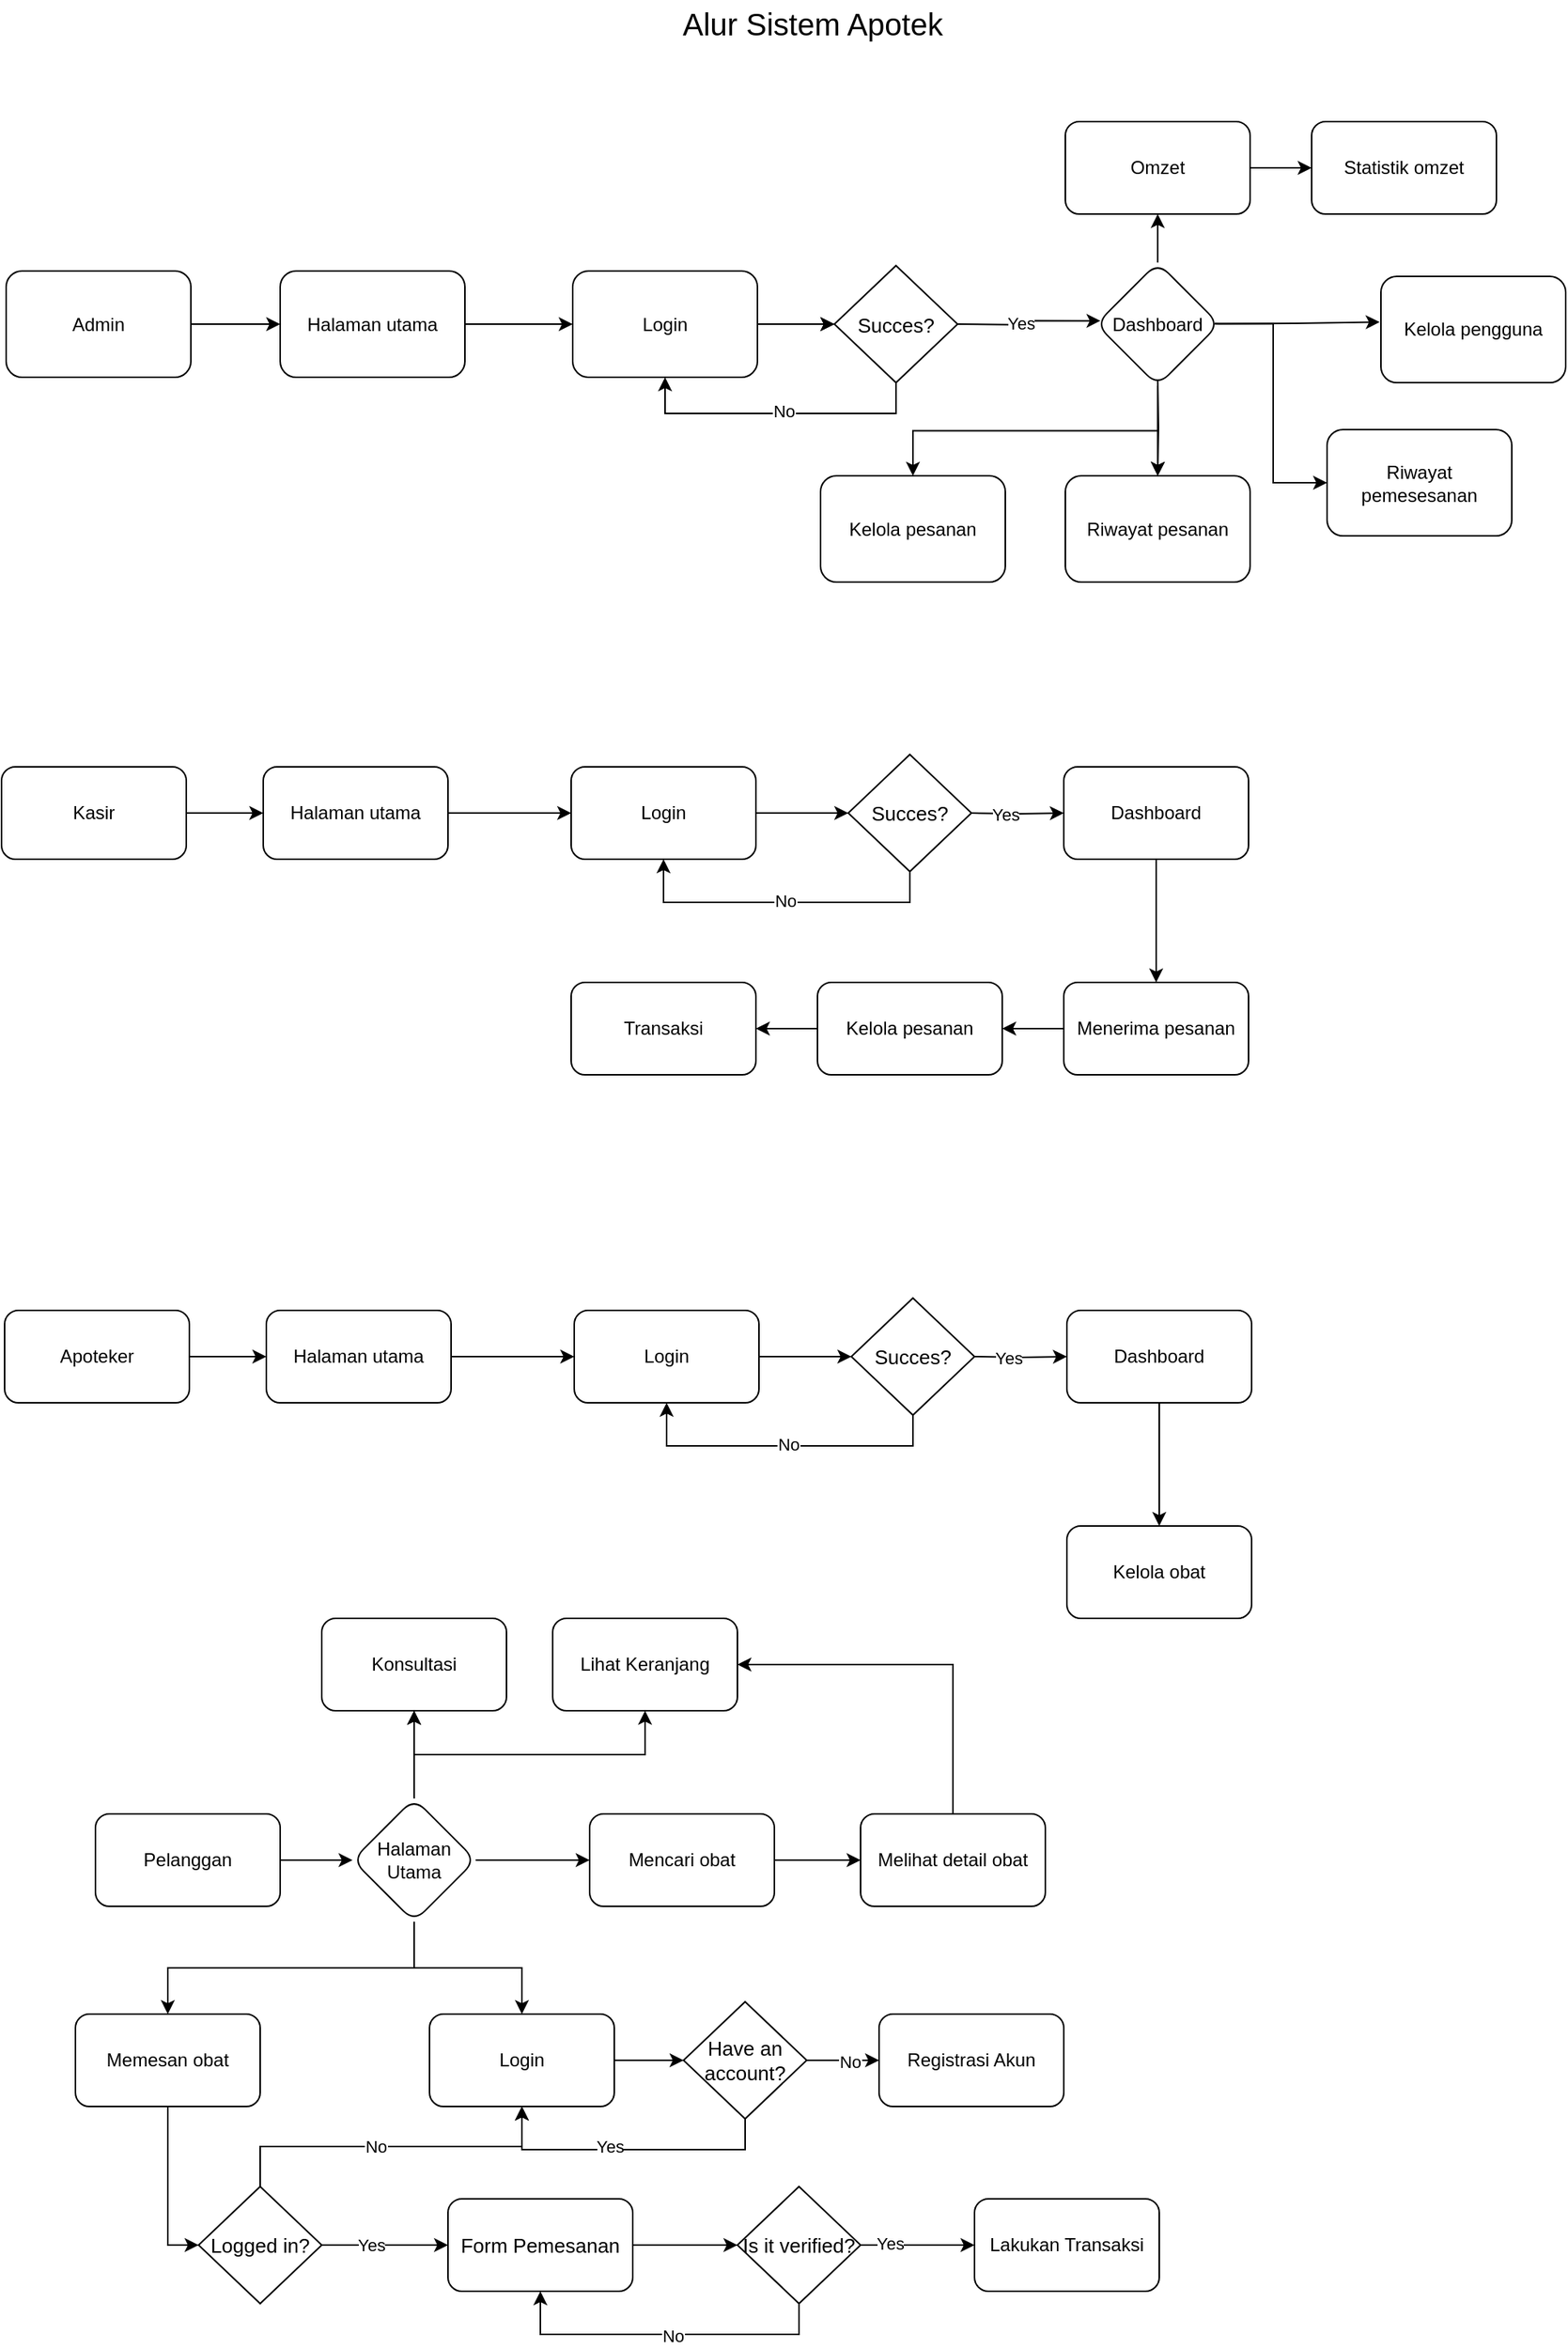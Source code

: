 <mxfile version="26.0.6" pages="2">
  <diagram name="Alur" id="_Fkrum8pg4EQ_HvpVhEx">
    <mxGraphModel dx="955" dy="514" grid="1" gridSize="10" guides="1" tooltips="1" connect="1" arrows="1" fold="1" page="1" pageScale="1" pageWidth="827" pageHeight="1169" math="0" shadow="0">
      <root>
        <mxCell id="0" />
        <mxCell id="1" parent="0" />
        <mxCell id="c4pV2w5xUXXaj8woZwIx-7" value="" style="edgeStyle=orthogonalEdgeStyle;rounded=0;orthogonalLoop=1;jettySize=auto;html=1;" parent="1" source="c4pV2w5xUXXaj8woZwIx-5" target="c4pV2w5xUXXaj8woZwIx-6" edge="1">
          <mxGeometry relative="1" as="geometry" />
        </mxCell>
        <mxCell id="c4pV2w5xUXXaj8woZwIx-5" value="Admin" style="rounded=1;whiteSpace=wrap;html=1;" parent="1" vertex="1">
          <mxGeometry x="307" y="206" width="120" height="69" as="geometry" />
        </mxCell>
        <mxCell id="c4pV2w5xUXXaj8woZwIx-9" value="" style="edgeStyle=orthogonalEdgeStyle;rounded=0;orthogonalLoop=1;jettySize=auto;html=1;" parent="1" source="c4pV2w5xUXXaj8woZwIx-6" target="c4pV2w5xUXXaj8woZwIx-8" edge="1">
          <mxGeometry relative="1" as="geometry" />
        </mxCell>
        <mxCell id="c4pV2w5xUXXaj8woZwIx-6" value="Halaman utama" style="rounded=1;whiteSpace=wrap;html=1;" parent="1" vertex="1">
          <mxGeometry x="485" y="206" width="120" height="69" as="geometry" />
        </mxCell>
        <mxCell id="c4pV2w5xUXXaj8woZwIx-13" value="" style="edgeStyle=orthogonalEdgeStyle;rounded=0;orthogonalLoop=1;jettySize=auto;html=1;" parent="1" source="c4pV2w5xUXXaj8woZwIx-8" edge="1">
          <mxGeometry relative="1" as="geometry">
            <mxPoint x="845" y="240.5" as="targetPoint" />
          </mxGeometry>
        </mxCell>
        <mxCell id="BGnhBuN1qmybA8xWEHZN-31" value="" style="edgeStyle=orthogonalEdgeStyle;rounded=0;orthogonalLoop=1;jettySize=auto;html=1;entryX=0;entryY=0.5;entryDx=0;entryDy=0;entryPerimeter=0;" parent="1" source="c4pV2w5xUXXaj8woZwIx-8" target="BGnhBuN1qmybA8xWEHZN-39" edge="1">
          <mxGeometry relative="1" as="geometry">
            <mxPoint x="845" y="240.5" as="targetPoint" />
          </mxGeometry>
        </mxCell>
        <mxCell id="c4pV2w5xUXXaj8woZwIx-8" value="Login" style="whiteSpace=wrap;html=1;rounded=1;" parent="1" vertex="1">
          <mxGeometry x="675" y="206" width="120" height="69" as="geometry" />
        </mxCell>
        <mxCell id="c4pV2w5xUXXaj8woZwIx-23" style="edgeStyle=orthogonalEdgeStyle;rounded=0;orthogonalLoop=1;jettySize=auto;html=1;exitX=0.5;exitY=1;exitDx=0;exitDy=0;entryX=0.5;entryY=1;entryDx=0;entryDy=0;exitPerimeter=0;" parent="1" source="BGnhBuN1qmybA8xWEHZN-39" target="c4pV2w5xUXXaj8woZwIx-8" edge="1">
          <mxGeometry relative="1" as="geometry">
            <mxPoint x="885" y="285" as="sourcePoint" />
          </mxGeometry>
        </mxCell>
        <mxCell id="c4pV2w5xUXXaj8woZwIx-24" value="No" style="edgeLabel;html=1;align=center;verticalAlign=middle;resizable=0;points=[];" parent="c4pV2w5xUXXaj8woZwIx-23" vertex="1" connectable="0">
          <mxGeometry x="-0.035" y="-2" relative="1" as="geometry">
            <mxPoint as="offset" />
          </mxGeometry>
        </mxCell>
        <mxCell id="c4pV2w5xUXXaj8woZwIx-26" value="" style="edgeStyle=orthogonalEdgeStyle;rounded=0;orthogonalLoop=1;jettySize=auto;html=1;entryX=0.035;entryY=0.473;entryDx=0;entryDy=0;entryPerimeter=0;" parent="1" target="BGnhBuN1qmybA8xWEHZN-42" edge="1">
          <mxGeometry relative="1" as="geometry">
            <mxPoint x="925" y="240.5" as="sourcePoint" />
            <mxPoint x="995" y="240.5" as="targetPoint" />
          </mxGeometry>
        </mxCell>
        <mxCell id="c4pV2w5xUXXaj8woZwIx-29" value="Yes" style="edgeLabel;html=1;align=center;verticalAlign=middle;resizable=0;points=[];" parent="c4pV2w5xUXXaj8woZwIx-26" vertex="1" connectable="0">
          <mxGeometry x="-0.153" y="1" relative="1" as="geometry">
            <mxPoint as="offset" />
          </mxGeometry>
        </mxCell>
        <mxCell id="c4pV2w5xUXXaj8woZwIx-28" value="" style="edgeStyle=orthogonalEdgeStyle;rounded=0;orthogonalLoop=1;jettySize=auto;html=1;exitX=0.5;exitY=1;exitDx=0;exitDy=0;entryX=0.5;entryY=0;entryDx=0;entryDy=0;" parent="1" target="c4pV2w5xUXXaj8woZwIx-27" edge="1">
          <mxGeometry relative="1" as="geometry">
            <mxPoint x="1055" y="275" as="sourcePoint" />
            <mxPoint x="1127" y="346" as="targetPoint" />
          </mxGeometry>
        </mxCell>
        <mxCell id="BGnhBuN1qmybA8xWEHZN-23" style="edgeStyle=orthogonalEdgeStyle;rounded=0;orthogonalLoop=1;jettySize=auto;html=1;exitX=0.963;exitY=0.496;exitDx=0;exitDy=0;entryX=-0.007;entryY=0.429;entryDx=0;entryDy=0;entryPerimeter=0;exitPerimeter=0;" parent="1" source="BGnhBuN1qmybA8xWEHZN-42" target="BGnhBuN1qmybA8xWEHZN-24" edge="1">
          <mxGeometry relative="1" as="geometry">
            <mxPoint x="935" y="359" as="targetPoint" />
            <mxPoint x="995" y="257.75" as="sourcePoint" />
            <Array as="points">
              <mxPoint x="1095" y="240" />
              <mxPoint x="1144" y="240" />
              <mxPoint x="1144" y="241" />
            </Array>
          </mxGeometry>
        </mxCell>
        <mxCell id="BGnhBuN1qmybA8xWEHZN-26" value="" style="edgeStyle=orthogonalEdgeStyle;rounded=0;orthogonalLoop=1;jettySize=auto;html=1;exitX=0.5;exitY=0;exitDx=0;exitDy=0;" parent="1" source="BGnhBuN1qmybA8xWEHZN-42" target="BGnhBuN1qmybA8xWEHZN-25" edge="1">
          <mxGeometry relative="1" as="geometry">
            <mxPoint x="1115" y="240.5" as="sourcePoint" />
          </mxGeometry>
        </mxCell>
        <mxCell id="BGnhBuN1qmybA8xWEHZN-29" value="" style="edgeStyle=orthogonalEdgeStyle;rounded=0;orthogonalLoop=1;jettySize=auto;html=1;exitX=1;exitY=0.5;exitDx=0;exitDy=0;" parent="1" source="BGnhBuN1qmybA8xWEHZN-25" target="BGnhBuN1qmybA8xWEHZN-28" edge="1">
          <mxGeometry relative="1" as="geometry">
            <mxPoint x="1115" y="240.5" as="sourcePoint" />
          </mxGeometry>
        </mxCell>
        <mxCell id="c4pV2w5xUXXaj8woZwIx-27" value="Riwayat pesanan" style="rounded=1;whiteSpace=wrap;html=1;" parent="1" vertex="1">
          <mxGeometry x="995" y="339" width="120" height="69" as="geometry" />
        </mxCell>
        <mxCell id="c4pV2w5xUXXaj8woZwIx-48" value="Alur Sistem Apotek" style="text;html=1;align=center;verticalAlign=middle;whiteSpace=wrap;rounded=0;fontSize=20;" parent="1" vertex="1">
          <mxGeometry x="728" y="30" width="206" height="30" as="geometry" />
        </mxCell>
        <mxCell id="BGnhBuN1qmybA8xWEHZN-3" value="" style="edgeStyle=orthogonalEdgeStyle;rounded=0;orthogonalLoop=1;jettySize=auto;html=1;" parent="1" source="BGnhBuN1qmybA8xWEHZN-1" target="BGnhBuN1qmybA8xWEHZN-2" edge="1">
          <mxGeometry relative="1" as="geometry" />
        </mxCell>
        <mxCell id="BGnhBuN1qmybA8xWEHZN-1" value="Kasir" style="rounded=1;whiteSpace=wrap;html=1;" parent="1" vertex="1">
          <mxGeometry x="304" y="528" width="120" height="60" as="geometry" />
        </mxCell>
        <mxCell id="BGnhBuN1qmybA8xWEHZN-5" value="" style="edgeStyle=orthogonalEdgeStyle;rounded=0;orthogonalLoop=1;jettySize=auto;html=1;" parent="1" source="BGnhBuN1qmybA8xWEHZN-2" target="BGnhBuN1qmybA8xWEHZN-4" edge="1">
          <mxGeometry relative="1" as="geometry" />
        </mxCell>
        <mxCell id="BGnhBuN1qmybA8xWEHZN-2" value="Halaman utama" style="rounded=1;whiteSpace=wrap;html=1;" parent="1" vertex="1">
          <mxGeometry x="474" y="528" width="120" height="60" as="geometry" />
        </mxCell>
        <mxCell id="BGnhBuN1qmybA8xWEHZN-9" value="" style="edgeStyle=orthogonalEdgeStyle;rounded=0;orthogonalLoop=1;jettySize=auto;html=1;" parent="1" source="BGnhBuN1qmybA8xWEHZN-4" edge="1">
          <mxGeometry relative="1" as="geometry">
            <mxPoint x="854" y="558" as="targetPoint" />
          </mxGeometry>
        </mxCell>
        <mxCell id="BGnhBuN1qmybA8xWEHZN-4" value="Login" style="rounded=1;whiteSpace=wrap;html=1;" parent="1" vertex="1">
          <mxGeometry x="674" y="528" width="120" height="60" as="geometry" />
        </mxCell>
        <mxCell id="BGnhBuN1qmybA8xWEHZN-10" style="edgeStyle=orthogonalEdgeStyle;rounded=0;orthogonalLoop=1;jettySize=auto;html=1;exitX=0.5;exitY=1;exitDx=0;exitDy=0;entryX=0.5;entryY=1;entryDx=0;entryDy=0;exitPerimeter=0;" parent="1" source="BGnhBuN1qmybA8xWEHZN-37" target="BGnhBuN1qmybA8xWEHZN-4" edge="1">
          <mxGeometry relative="1" as="geometry">
            <mxPoint x="894" y="598" as="sourcePoint" />
          </mxGeometry>
        </mxCell>
        <mxCell id="BGnhBuN1qmybA8xWEHZN-11" value="No" style="edgeLabel;html=1;align=center;verticalAlign=middle;resizable=0;points=[];" parent="BGnhBuN1qmybA8xWEHZN-10" vertex="1" connectable="0">
          <mxGeometry x="-0.024" y="-1" relative="1" as="geometry">
            <mxPoint as="offset" />
          </mxGeometry>
        </mxCell>
        <mxCell id="BGnhBuN1qmybA8xWEHZN-13" value="" style="edgeStyle=orthogonalEdgeStyle;rounded=0;orthogonalLoop=1;jettySize=auto;html=1;" parent="1" target="BGnhBuN1qmybA8xWEHZN-12" edge="1">
          <mxGeometry relative="1" as="geometry">
            <mxPoint x="934" y="558" as="sourcePoint" />
          </mxGeometry>
        </mxCell>
        <mxCell id="BGnhBuN1qmybA8xWEHZN-22" value="Yes" style="edgeLabel;html=1;align=center;verticalAlign=middle;resizable=0;points=[];" parent="BGnhBuN1qmybA8xWEHZN-13" vertex="1" connectable="0">
          <mxGeometry x="-0.267" relative="1" as="geometry">
            <mxPoint as="offset" />
          </mxGeometry>
        </mxCell>
        <mxCell id="BGnhBuN1qmybA8xWEHZN-15" value="" style="edgeStyle=orthogonalEdgeStyle;rounded=0;orthogonalLoop=1;jettySize=auto;html=1;" parent="1" source="BGnhBuN1qmybA8xWEHZN-12" target="BGnhBuN1qmybA8xWEHZN-14" edge="1">
          <mxGeometry relative="1" as="geometry" />
        </mxCell>
        <mxCell id="BGnhBuN1qmybA8xWEHZN-12" value="Dashboard" style="whiteSpace=wrap;html=1;rounded=1;" parent="1" vertex="1">
          <mxGeometry x="994" y="528" width="120" height="60" as="geometry" />
        </mxCell>
        <mxCell id="BGnhBuN1qmybA8xWEHZN-19" style="edgeStyle=orthogonalEdgeStyle;rounded=0;orthogonalLoop=1;jettySize=auto;html=1;exitX=0;exitY=0.5;exitDx=0;exitDy=0;entryX=1;entryY=0.5;entryDx=0;entryDy=0;" parent="1" source="BGnhBuN1qmybA8xWEHZN-14" target="BGnhBuN1qmybA8xWEHZN-16" edge="1">
          <mxGeometry relative="1" as="geometry" />
        </mxCell>
        <mxCell id="BGnhBuN1qmybA8xWEHZN-14" value="Menerima pesanan" style="rounded=1;whiteSpace=wrap;html=1;" parent="1" vertex="1">
          <mxGeometry x="994" y="668" width="120" height="60" as="geometry" />
        </mxCell>
        <mxCell id="BGnhBuN1qmybA8xWEHZN-21" value="" style="edgeStyle=orthogonalEdgeStyle;rounded=0;orthogonalLoop=1;jettySize=auto;html=1;" parent="1" source="BGnhBuN1qmybA8xWEHZN-16" target="BGnhBuN1qmybA8xWEHZN-20" edge="1">
          <mxGeometry relative="1" as="geometry" />
        </mxCell>
        <mxCell id="BGnhBuN1qmybA8xWEHZN-16" value="Kelola pesanan" style="rounded=1;whiteSpace=wrap;html=1;" parent="1" vertex="1">
          <mxGeometry x="834" y="668" width="120" height="60" as="geometry" />
        </mxCell>
        <mxCell id="BGnhBuN1qmybA8xWEHZN-20" value="Transaksi" style="whiteSpace=wrap;html=1;rounded=1;" parent="1" vertex="1">
          <mxGeometry x="674" y="668" width="120" height="60" as="geometry" />
        </mxCell>
        <mxCell id="BGnhBuN1qmybA8xWEHZN-24" value="Kelola pengguna" style="rounded=1;whiteSpace=wrap;html=1;" parent="1" vertex="1">
          <mxGeometry x="1200" y="209.5" width="120" height="69" as="geometry" />
        </mxCell>
        <mxCell id="BGnhBuN1qmybA8xWEHZN-25" value="Omzet" style="whiteSpace=wrap;html=1;rounded=1;" parent="1" vertex="1">
          <mxGeometry x="995" y="109" width="120" height="60" as="geometry" />
        </mxCell>
        <mxCell id="BGnhBuN1qmybA8xWEHZN-28" value="Statistik omzet" style="whiteSpace=wrap;html=1;rounded=1;" parent="1" vertex="1">
          <mxGeometry x="1155" y="109" width="120" height="60" as="geometry" />
        </mxCell>
        <mxCell id="BGnhBuN1qmybA8xWEHZN-37" value="Succes?" style="strokeWidth=1;html=1;shape=mxgraph.flowchart.decision;whiteSpace=wrap;fontSize=13;" parent="1" vertex="1">
          <mxGeometry x="854" y="520" width="80" height="76" as="geometry" />
        </mxCell>
        <mxCell id="BGnhBuN1qmybA8xWEHZN-39" value="Succes?" style="strokeWidth=1;html=1;shape=mxgraph.flowchart.decision;whiteSpace=wrap;fontSize=13;" parent="1" vertex="1">
          <mxGeometry x="845" y="202.5" width="80" height="76" as="geometry" />
        </mxCell>
        <mxCell id="pzpY5ONRuiN9DR8s5MaT-17" style="rounded=0;orthogonalLoop=1;jettySize=auto;html=1;exitX=0.964;exitY=0.497;exitDx=0;exitDy=0;entryX=0;entryY=0.5;entryDx=0;entryDy=0;edgeStyle=orthogonalEdgeStyle;exitPerimeter=0;" parent="1" source="BGnhBuN1qmybA8xWEHZN-42" target="pzpY5ONRuiN9DR8s5MaT-16" edge="1">
          <mxGeometry relative="1" as="geometry" />
        </mxCell>
        <mxCell id="_qlOW4NxHMYJ8Wm-HZpm-49" value="" style="edgeStyle=orthogonalEdgeStyle;rounded=0;orthogonalLoop=1;jettySize=auto;html=1;" edge="1" parent="1" source="BGnhBuN1qmybA8xWEHZN-42" target="c4pV2w5xUXXaj8woZwIx-27">
          <mxGeometry relative="1" as="geometry" />
        </mxCell>
        <mxCell id="_qlOW4NxHMYJ8Wm-HZpm-51" style="edgeStyle=orthogonalEdgeStyle;rounded=0;orthogonalLoop=1;jettySize=auto;html=1;exitX=0.5;exitY=1;exitDx=0;exitDy=0;entryX=0.5;entryY=0;entryDx=0;entryDy=0;" edge="1" parent="1" source="BGnhBuN1qmybA8xWEHZN-42" target="_qlOW4NxHMYJ8Wm-HZpm-50">
          <mxGeometry relative="1" as="geometry" />
        </mxCell>
        <mxCell id="BGnhBuN1qmybA8xWEHZN-42" value="Dashboard" style="rhombus;whiteSpace=wrap;html=1;rounded=1;" parent="1" vertex="1">
          <mxGeometry x="1015" y="200.5" width="80" height="80" as="geometry" />
        </mxCell>
        <mxCell id="BGnhBuN1qmybA8xWEHZN-44" value="" style="edgeStyle=orthogonalEdgeStyle;rounded=0;orthogonalLoop=1;jettySize=auto;html=1;" parent="1" source="BGnhBuN1qmybA8xWEHZN-45" target="BGnhBuN1qmybA8xWEHZN-47" edge="1">
          <mxGeometry relative="1" as="geometry" />
        </mxCell>
        <mxCell id="BGnhBuN1qmybA8xWEHZN-45" value="Apoteker" style="rounded=1;whiteSpace=wrap;html=1;" parent="1" vertex="1">
          <mxGeometry x="306" y="881" width="120" height="60" as="geometry" />
        </mxCell>
        <mxCell id="BGnhBuN1qmybA8xWEHZN-46" value="" style="edgeStyle=orthogonalEdgeStyle;rounded=0;orthogonalLoop=1;jettySize=auto;html=1;" parent="1" source="BGnhBuN1qmybA8xWEHZN-47" target="BGnhBuN1qmybA8xWEHZN-49" edge="1">
          <mxGeometry relative="1" as="geometry" />
        </mxCell>
        <mxCell id="BGnhBuN1qmybA8xWEHZN-47" value="Halaman utama" style="rounded=1;whiteSpace=wrap;html=1;" parent="1" vertex="1">
          <mxGeometry x="476" y="881" width="120" height="60" as="geometry" />
        </mxCell>
        <mxCell id="BGnhBuN1qmybA8xWEHZN-48" value="" style="edgeStyle=orthogonalEdgeStyle;rounded=0;orthogonalLoop=1;jettySize=auto;html=1;" parent="1" source="BGnhBuN1qmybA8xWEHZN-49" edge="1">
          <mxGeometry relative="1" as="geometry">
            <mxPoint x="856" y="911" as="targetPoint" />
          </mxGeometry>
        </mxCell>
        <mxCell id="BGnhBuN1qmybA8xWEHZN-49" value="Login" style="rounded=1;whiteSpace=wrap;html=1;" parent="1" vertex="1">
          <mxGeometry x="676" y="881" width="120" height="60" as="geometry" />
        </mxCell>
        <mxCell id="BGnhBuN1qmybA8xWEHZN-50" style="edgeStyle=orthogonalEdgeStyle;rounded=0;orthogonalLoop=1;jettySize=auto;html=1;exitX=0.5;exitY=1;exitDx=0;exitDy=0;entryX=0.5;entryY=1;entryDx=0;entryDy=0;exitPerimeter=0;" parent="1" source="BGnhBuN1qmybA8xWEHZN-61" target="BGnhBuN1qmybA8xWEHZN-49" edge="1">
          <mxGeometry relative="1" as="geometry">
            <mxPoint x="896" y="951" as="sourcePoint" />
          </mxGeometry>
        </mxCell>
        <mxCell id="BGnhBuN1qmybA8xWEHZN-51" value="No" style="edgeLabel;html=1;align=center;verticalAlign=middle;resizable=0;points=[];" parent="BGnhBuN1qmybA8xWEHZN-50" vertex="1" connectable="0">
          <mxGeometry x="-0.024" y="-1" relative="1" as="geometry">
            <mxPoint as="offset" />
          </mxGeometry>
        </mxCell>
        <mxCell id="BGnhBuN1qmybA8xWEHZN-52" value="" style="edgeStyle=orthogonalEdgeStyle;rounded=0;orthogonalLoop=1;jettySize=auto;html=1;" parent="1" target="BGnhBuN1qmybA8xWEHZN-55" edge="1">
          <mxGeometry relative="1" as="geometry">
            <mxPoint x="936" y="911" as="sourcePoint" />
          </mxGeometry>
        </mxCell>
        <mxCell id="BGnhBuN1qmybA8xWEHZN-53" value="Yes" style="edgeLabel;html=1;align=center;verticalAlign=middle;resizable=0;points=[];" parent="BGnhBuN1qmybA8xWEHZN-52" vertex="1" connectable="0">
          <mxGeometry x="-0.267" relative="1" as="geometry">
            <mxPoint as="offset" />
          </mxGeometry>
        </mxCell>
        <mxCell id="BGnhBuN1qmybA8xWEHZN-54" value="" style="edgeStyle=orthogonalEdgeStyle;rounded=0;orthogonalLoop=1;jettySize=auto;html=1;" parent="1" source="BGnhBuN1qmybA8xWEHZN-55" target="BGnhBuN1qmybA8xWEHZN-57" edge="1">
          <mxGeometry relative="1" as="geometry" />
        </mxCell>
        <mxCell id="BGnhBuN1qmybA8xWEHZN-55" value="Dashboard" style="whiteSpace=wrap;html=1;rounded=1;" parent="1" vertex="1">
          <mxGeometry x="996" y="881" width="120" height="60" as="geometry" />
        </mxCell>
        <mxCell id="BGnhBuN1qmybA8xWEHZN-57" value="Kelola obat" style="rounded=1;whiteSpace=wrap;html=1;" parent="1" vertex="1">
          <mxGeometry x="996" y="1021" width="120" height="60" as="geometry" />
        </mxCell>
        <mxCell id="BGnhBuN1qmybA8xWEHZN-61" value="Succes?" style="strokeWidth=1;html=1;shape=mxgraph.flowchart.decision;whiteSpace=wrap;fontSize=13;" parent="1" vertex="1">
          <mxGeometry x="856" y="873" width="80" height="76" as="geometry" />
        </mxCell>
        <mxCell id="pzpY5ONRuiN9DR8s5MaT-16" value="Riwayat pemesesanan" style="rounded=1;whiteSpace=wrap;html=1;" parent="1" vertex="1">
          <mxGeometry x="1165" y="309" width="120" height="69" as="geometry" />
        </mxCell>
        <mxCell id="_qlOW4NxHMYJ8Wm-HZpm-8" value="" style="rounded=0;orthogonalLoop=1;jettySize=auto;html=1;exitX=1;exitY=0.5;exitDx=0;exitDy=0;" edge="1" parent="1" source="_qlOW4NxHMYJ8Wm-HZpm-9" target="_qlOW4NxHMYJ8Wm-HZpm-19">
          <mxGeometry relative="1" as="geometry">
            <mxPoint x="520" y="1273" as="sourcePoint" />
          </mxGeometry>
        </mxCell>
        <mxCell id="_qlOW4NxHMYJ8Wm-HZpm-9" value="Pelanggan" style="rounded=1;whiteSpace=wrap;html=1;" vertex="1" parent="1">
          <mxGeometry x="365" y="1208" width="120" height="60" as="geometry" />
        </mxCell>
        <mxCell id="_qlOW4NxHMYJ8Wm-HZpm-10" value="" style="edgeStyle=orthogonalEdgeStyle;rounded=0;orthogonalLoop=1;jettySize=auto;html=1;exitX=1;exitY=0.5;exitDx=0;exitDy=0;" edge="1" parent="1" source="_qlOW4NxHMYJ8Wm-HZpm-19" target="_qlOW4NxHMYJ8Wm-HZpm-13">
          <mxGeometry relative="1" as="geometry">
            <mxPoint x="700" y="1273" as="sourcePoint" />
          </mxGeometry>
        </mxCell>
        <mxCell id="_qlOW4NxHMYJ8Wm-HZpm-11" value="" style="edgeStyle=orthogonalEdgeStyle;rounded=0;orthogonalLoop=1;jettySize=auto;html=1;exitX=0.5;exitY=0;exitDx=0;exitDy=0;" edge="1" parent="1" source="_qlOW4NxHMYJ8Wm-HZpm-19" target="_qlOW4NxHMYJ8Wm-HZpm-16">
          <mxGeometry relative="1" as="geometry">
            <mxPoint x="660" y="1233" as="sourcePoint" />
          </mxGeometry>
        </mxCell>
        <mxCell id="_qlOW4NxHMYJ8Wm-HZpm-12" value="" style="edgeStyle=orthogonalEdgeStyle;rounded=0;orthogonalLoop=1;jettySize=auto;html=1;" edge="1" parent="1" source="_qlOW4NxHMYJ8Wm-HZpm-13" target="_qlOW4NxHMYJ8Wm-HZpm-15">
          <mxGeometry relative="1" as="geometry" />
        </mxCell>
        <mxCell id="_qlOW4NxHMYJ8Wm-HZpm-13" value="Mencari obat" style="whiteSpace=wrap;html=1;rounded=1;" vertex="1" parent="1">
          <mxGeometry x="686" y="1208" width="120" height="60" as="geometry" />
        </mxCell>
        <mxCell id="_qlOW4NxHMYJ8Wm-HZpm-14" value="Memesan obat" style="rounded=1;whiteSpace=wrap;html=1;" vertex="1" parent="1">
          <mxGeometry x="352" y="1338" width="120" height="60" as="geometry" />
        </mxCell>
        <mxCell id="_qlOW4NxHMYJ8Wm-HZpm-47" style="edgeStyle=orthogonalEdgeStyle;rounded=0;orthogonalLoop=1;jettySize=auto;html=1;exitX=0.5;exitY=0;exitDx=0;exitDy=0;entryX=1;entryY=0.5;entryDx=0;entryDy=0;" edge="1" parent="1" source="_qlOW4NxHMYJ8Wm-HZpm-15" target="_qlOW4NxHMYJ8Wm-HZpm-46">
          <mxGeometry relative="1" as="geometry" />
        </mxCell>
        <mxCell id="_qlOW4NxHMYJ8Wm-HZpm-15" value="Melihat detail obat" style="rounded=1;whiteSpace=wrap;html=1;" vertex="1" parent="1">
          <mxGeometry x="862" y="1208" width="120" height="60" as="geometry" />
        </mxCell>
        <mxCell id="_qlOW4NxHMYJ8Wm-HZpm-16" value="Konsultasi" style="whiteSpace=wrap;html=1;rounded=1;" vertex="1" parent="1">
          <mxGeometry x="512" y="1081" width="120" height="60" as="geometry" />
        </mxCell>
        <mxCell id="_qlOW4NxHMYJ8Wm-HZpm-17" style="edgeStyle=orthogonalEdgeStyle;rounded=0;orthogonalLoop=1;jettySize=auto;html=1;exitX=0.5;exitY=1;exitDx=0;exitDy=0;entryX=0.5;entryY=0;entryDx=0;entryDy=0;" edge="1" parent="1" source="_qlOW4NxHMYJ8Wm-HZpm-19" target="_qlOW4NxHMYJ8Wm-HZpm-14">
          <mxGeometry relative="1" as="geometry" />
        </mxCell>
        <mxCell id="_qlOW4NxHMYJ8Wm-HZpm-18" style="edgeStyle=orthogonalEdgeStyle;rounded=0;orthogonalLoop=1;jettySize=auto;html=1;exitX=0.5;exitY=1;exitDx=0;exitDy=0;entryX=0.5;entryY=0;entryDx=0;entryDy=0;" edge="1" parent="1" source="_qlOW4NxHMYJ8Wm-HZpm-19" target="_qlOW4NxHMYJ8Wm-HZpm-28">
          <mxGeometry relative="1" as="geometry" />
        </mxCell>
        <mxCell id="_qlOW4NxHMYJ8Wm-HZpm-42" value="" style="edgeStyle=orthogonalEdgeStyle;rounded=0;orthogonalLoop=1;jettySize=auto;html=1;" edge="1" parent="1" source="_qlOW4NxHMYJ8Wm-HZpm-19" target="_qlOW4NxHMYJ8Wm-HZpm-16">
          <mxGeometry relative="1" as="geometry" />
        </mxCell>
        <mxCell id="_qlOW4NxHMYJ8Wm-HZpm-45" style="edgeStyle=orthogonalEdgeStyle;rounded=0;orthogonalLoop=1;jettySize=auto;html=1;exitX=0.5;exitY=0;exitDx=0;exitDy=0;entryX=0.5;entryY=1;entryDx=0;entryDy=0;" edge="1" parent="1" source="_qlOW4NxHMYJ8Wm-HZpm-19" target="_qlOW4NxHMYJ8Wm-HZpm-46">
          <mxGeometry relative="1" as="geometry">
            <mxPoint x="700" y="1150" as="targetPoint" />
          </mxGeometry>
        </mxCell>
        <mxCell id="_qlOW4NxHMYJ8Wm-HZpm-19" value="Halaman Utama" style="rhombus;whiteSpace=wrap;html=1;rounded=1;" vertex="1" parent="1">
          <mxGeometry x="532" y="1198" width="80" height="80" as="geometry" />
        </mxCell>
        <mxCell id="_qlOW4NxHMYJ8Wm-HZpm-20" value="" style="edgeStyle=orthogonalEdgeStyle;rounded=0;orthogonalLoop=1;jettySize=auto;html=1;" edge="1" parent="1" source="_qlOW4NxHMYJ8Wm-HZpm-24" target="_qlOW4NxHMYJ8Wm-HZpm-26">
          <mxGeometry relative="1" as="geometry" />
        </mxCell>
        <mxCell id="_qlOW4NxHMYJ8Wm-HZpm-21" value="Yes" style="edgeLabel;html=1;align=center;verticalAlign=middle;resizable=0;points=[];" vertex="1" connectable="0" parent="_qlOW4NxHMYJ8Wm-HZpm-20">
          <mxGeometry x="-0.232" relative="1" as="geometry">
            <mxPoint as="offset" />
          </mxGeometry>
        </mxCell>
        <mxCell id="_qlOW4NxHMYJ8Wm-HZpm-22" style="edgeStyle=orthogonalEdgeStyle;rounded=0;orthogonalLoop=1;jettySize=auto;html=1;exitX=0.5;exitY=0;exitDx=0;exitDy=0;exitPerimeter=0;entryX=0.5;entryY=1;entryDx=0;entryDy=0;" edge="1" parent="1" source="_qlOW4NxHMYJ8Wm-HZpm-24" target="_qlOW4NxHMYJ8Wm-HZpm-28">
          <mxGeometry relative="1" as="geometry" />
        </mxCell>
        <mxCell id="_qlOW4NxHMYJ8Wm-HZpm-23" value="No" style="edgeLabel;html=1;align=center;verticalAlign=middle;resizable=0;points=[];" vertex="1" connectable="0" parent="_qlOW4NxHMYJ8Wm-HZpm-22">
          <mxGeometry x="-0.093" relative="1" as="geometry">
            <mxPoint as="offset" />
          </mxGeometry>
        </mxCell>
        <mxCell id="_qlOW4NxHMYJ8Wm-HZpm-24" value="Logged in?" style="strokeWidth=1;html=1;shape=mxgraph.flowchart.decision;whiteSpace=wrap;fontSize=13;" vertex="1" parent="1">
          <mxGeometry x="432" y="1450" width="80" height="76" as="geometry" />
        </mxCell>
        <mxCell id="_qlOW4NxHMYJ8Wm-HZpm-25" style="edgeStyle=orthogonalEdgeStyle;rounded=0;orthogonalLoop=1;jettySize=auto;html=1;exitX=1;exitY=0.5;exitDx=0;exitDy=0;" edge="1" parent="1" source="_qlOW4NxHMYJ8Wm-HZpm-26" target="_qlOW4NxHMYJ8Wm-HZpm-40">
          <mxGeometry relative="1" as="geometry" />
        </mxCell>
        <mxCell id="_qlOW4NxHMYJ8Wm-HZpm-26" value="Form Pemesanan" style="rounded=1;whiteSpace=wrap;html=1;fontSize=13;strokeWidth=1;" vertex="1" parent="1">
          <mxGeometry x="594" y="1458" width="120" height="60" as="geometry" />
        </mxCell>
        <mxCell id="_qlOW4NxHMYJ8Wm-HZpm-27" style="edgeStyle=orthogonalEdgeStyle;rounded=0;orthogonalLoop=1;jettySize=auto;html=1;" edge="1" parent="1" source="_qlOW4NxHMYJ8Wm-HZpm-28" target="_qlOW4NxHMYJ8Wm-HZpm-33">
          <mxGeometry relative="1" as="geometry" />
        </mxCell>
        <mxCell id="_qlOW4NxHMYJ8Wm-HZpm-28" value="Login" style="rounded=1;whiteSpace=wrap;html=1;" vertex="1" parent="1">
          <mxGeometry x="582" y="1338" width="120" height="60" as="geometry" />
        </mxCell>
        <mxCell id="_qlOW4NxHMYJ8Wm-HZpm-29" style="edgeStyle=orthogonalEdgeStyle;rounded=0;orthogonalLoop=1;jettySize=auto;html=1;exitX=0.5;exitY=1;exitDx=0;exitDy=0;exitPerimeter=0;entryX=0.5;entryY=1;entryDx=0;entryDy=0;" edge="1" parent="1" source="_qlOW4NxHMYJ8Wm-HZpm-33" target="_qlOW4NxHMYJ8Wm-HZpm-28">
          <mxGeometry relative="1" as="geometry" />
        </mxCell>
        <mxCell id="_qlOW4NxHMYJ8Wm-HZpm-30" value="Yes" style="edgeLabel;html=1;align=center;verticalAlign=middle;resizable=0;points=[];" vertex="1" connectable="0" parent="_qlOW4NxHMYJ8Wm-HZpm-29">
          <mxGeometry x="0.12" y="-2" relative="1" as="geometry">
            <mxPoint as="offset" />
          </mxGeometry>
        </mxCell>
        <mxCell id="_qlOW4NxHMYJ8Wm-HZpm-31" style="edgeStyle=orthogonalEdgeStyle;rounded=0;orthogonalLoop=1;jettySize=auto;html=1;exitX=1;exitY=0.5;exitDx=0;exitDy=0;exitPerimeter=0;entryX=0;entryY=0.5;entryDx=0;entryDy=0;" edge="1" parent="1" source="_qlOW4NxHMYJ8Wm-HZpm-33" target="_qlOW4NxHMYJ8Wm-HZpm-34">
          <mxGeometry relative="1" as="geometry" />
        </mxCell>
        <mxCell id="_qlOW4NxHMYJ8Wm-HZpm-32" value="No" style="edgeLabel;html=1;align=center;verticalAlign=middle;resizable=0;points=[];" vertex="1" connectable="0" parent="_qlOW4NxHMYJ8Wm-HZpm-31">
          <mxGeometry x="0.181" y="-1" relative="1" as="geometry">
            <mxPoint as="offset" />
          </mxGeometry>
        </mxCell>
        <mxCell id="_qlOW4NxHMYJ8Wm-HZpm-33" value="Have an account?" style="strokeWidth=1;html=1;shape=mxgraph.flowchart.decision;whiteSpace=wrap;fontSize=13;" vertex="1" parent="1">
          <mxGeometry x="747" y="1330" width="80" height="76" as="geometry" />
        </mxCell>
        <mxCell id="_qlOW4NxHMYJ8Wm-HZpm-34" value="Registrasi Akun" style="rounded=1;whiteSpace=wrap;html=1;" vertex="1" parent="1">
          <mxGeometry x="874" y="1338" width="120" height="60" as="geometry" />
        </mxCell>
        <mxCell id="_qlOW4NxHMYJ8Wm-HZpm-35" style="edgeStyle=orthogonalEdgeStyle;rounded=0;orthogonalLoop=1;jettySize=auto;html=1;entryX=0;entryY=0.5;entryDx=0;entryDy=0;entryPerimeter=0;" edge="1" parent="1" source="_qlOW4NxHMYJ8Wm-HZpm-14" target="_qlOW4NxHMYJ8Wm-HZpm-24">
          <mxGeometry relative="1" as="geometry" />
        </mxCell>
        <mxCell id="_qlOW4NxHMYJ8Wm-HZpm-36" style="edgeStyle=orthogonalEdgeStyle;rounded=0;orthogonalLoop=1;jettySize=auto;html=1;exitX=1;exitY=0.5;exitDx=0;exitDy=0;exitPerimeter=0;entryX=0;entryY=0.5;entryDx=0;entryDy=0;" edge="1" parent="1" source="_qlOW4NxHMYJ8Wm-HZpm-40" target="_qlOW4NxHMYJ8Wm-HZpm-41">
          <mxGeometry relative="1" as="geometry" />
        </mxCell>
        <mxCell id="_qlOW4NxHMYJ8Wm-HZpm-37" value="Yes" style="edgeLabel;html=1;align=center;verticalAlign=middle;resizable=0;points=[];" vertex="1" connectable="0" parent="_qlOW4NxHMYJ8Wm-HZpm-36">
          <mxGeometry x="-0.498" y="1" relative="1" as="geometry">
            <mxPoint as="offset" />
          </mxGeometry>
        </mxCell>
        <mxCell id="_qlOW4NxHMYJ8Wm-HZpm-38" style="edgeStyle=orthogonalEdgeStyle;rounded=0;orthogonalLoop=1;jettySize=auto;html=1;exitX=0.5;exitY=1;exitDx=0;exitDy=0;exitPerimeter=0;entryX=0.5;entryY=1;entryDx=0;entryDy=0;" edge="1" parent="1" source="_qlOW4NxHMYJ8Wm-HZpm-40" target="_qlOW4NxHMYJ8Wm-HZpm-26">
          <mxGeometry relative="1" as="geometry" />
        </mxCell>
        <mxCell id="_qlOW4NxHMYJ8Wm-HZpm-39" value="No" style="edgeLabel;html=1;align=center;verticalAlign=middle;resizable=0;points=[];" vertex="1" connectable="0" parent="_qlOW4NxHMYJ8Wm-HZpm-38">
          <mxGeometry x="-0.051" y="1" relative="1" as="geometry">
            <mxPoint as="offset" />
          </mxGeometry>
        </mxCell>
        <mxCell id="_qlOW4NxHMYJ8Wm-HZpm-40" value="Is it verified?" style="strokeWidth=1;html=1;shape=mxgraph.flowchart.decision;whiteSpace=wrap;fontSize=13;" vertex="1" parent="1">
          <mxGeometry x="782" y="1450" width="80" height="76" as="geometry" />
        </mxCell>
        <mxCell id="_qlOW4NxHMYJ8Wm-HZpm-41" value="Lakukan Transaksi" style="rounded=1;whiteSpace=wrap;html=1;" vertex="1" parent="1">
          <mxGeometry x="936" y="1458" width="120" height="60" as="geometry" />
        </mxCell>
        <mxCell id="_qlOW4NxHMYJ8Wm-HZpm-46" value="Lihat Keranjang" style="whiteSpace=wrap;html=1;rounded=1;" vertex="1" parent="1">
          <mxGeometry x="662" y="1081" width="120" height="60" as="geometry" />
        </mxCell>
        <mxCell id="_qlOW4NxHMYJ8Wm-HZpm-50" value="Kelola pesanan" style="rounded=1;whiteSpace=wrap;html=1;" vertex="1" parent="1">
          <mxGeometry x="836" y="339" width="120" height="69" as="geometry" />
        </mxCell>
      </root>
    </mxGraphModel>
  </diagram>
  <diagram id="T923UlMqCt4WoTiWFbe0" name="Usecase">
    <mxGraphModel dx="778" dy="419" grid="1" gridSize="10" guides="1" tooltips="1" connect="1" arrows="1" fold="1" page="1" pageScale="1" pageWidth="827" pageHeight="1169" math="0" shadow="0">
      <root>
        <mxCell id="0" />
        <mxCell id="1" parent="0" />
        <mxCell id="e5c88rAolu8cYwiYFVS5-2" value="" style="rounded=0;whiteSpace=wrap;html=1;" vertex="1" parent="1">
          <mxGeometry x="217" y="120" width="450" height="600" as="geometry" />
        </mxCell>
        <mxCell id="e5c88rAolu8cYwiYFVS5-4" value="Customer" style="shape=umlActor;verticalLabelPosition=bottom;verticalAlign=top;html=1;outlineConnect=0;" vertex="1" parent="1">
          <mxGeometry x="110" y="340" width="30" height="60" as="geometry" />
        </mxCell>
        <mxCell id="e5c88rAolu8cYwiYFVS5-5" value="Admin" style="shape=umlActor;verticalLabelPosition=bottom;verticalAlign=top;html=1;outlineConnect=0;" vertex="1" parent="1">
          <mxGeometry x="730" y="340" width="30" height="60" as="geometry" />
        </mxCell>
        <mxCell id="e5c88rAolu8cYwiYFVS5-6" value="Apotek" style="text;html=1;align=center;verticalAlign=middle;whiteSpace=wrap;rounded=0;" vertex="1" parent="1">
          <mxGeometry x="384" y="140" width="116" height="30" as="geometry" />
        </mxCell>
        <mxCell id="e5c88rAolu8cYwiYFVS5-7" value="Login" style="ellipse;whiteSpace=wrap;html=1;" vertex="1" parent="1">
          <mxGeometry x="280" y="440" width="90" height="60" as="geometry" />
        </mxCell>
        <mxCell id="e5c88rAolu8cYwiYFVS5-8" value="Login" style="ellipse;whiteSpace=wrap;html=1;" vertex="1" parent="1">
          <mxGeometry x="280" y="330" width="90" height="60" as="geometry" />
        </mxCell>
        <mxCell id="e5c88rAolu8cYwiYFVS5-9" value="Validasi" style="ellipse;whiteSpace=wrap;html=1;" vertex="1" parent="1">
          <mxGeometry x="340" y="570" width="90" height="60" as="geometry" />
        </mxCell>
        <mxCell id="e5c88rAolu8cYwiYFVS5-10" value="Kelola Produk" style="ellipse;whiteSpace=wrap;html=1;" vertex="1" parent="1">
          <mxGeometry x="420" y="480" width="90" height="60" as="geometry" />
        </mxCell>
        <mxCell id="e5c88rAolu8cYwiYFVS5-11" value="Kelola Produk" style="ellipse;whiteSpace=wrap;html=1;" vertex="1" parent="1">
          <mxGeometry x="430" y="340" width="90" height="60" as="geometry" />
        </mxCell>
      </root>
    </mxGraphModel>
  </diagram>
</mxfile>
